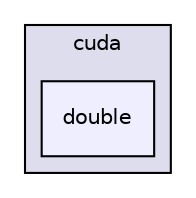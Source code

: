 digraph "/home/wbinventor/OpenMOC/openmoc/cuda/double/" {
  compound=true
  node [ fontsize="10", fontname="Helvetica"];
  edge [ labelfontsize="10", labelfontname="Helvetica"];
  subgraph clusterdir_5b8d6644a45595a9b7fae4bf845de8d0 {
    graph [ bgcolor="#ddddee", pencolor="black", label="cuda" fontname="Helvetica", fontsize="10", URL="dir_5b8d6644a45595a9b7fae4bf845de8d0.html"]
  dir_ccf299530439c951617bb2401c4d0846 [shape=box, label="double", style="filled", fillcolor="#eeeeff", pencolor="black", URL="dir_ccf299530439c951617bb2401c4d0846.html"];
  }
}
